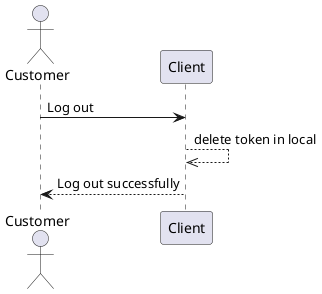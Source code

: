 @startuml logout
    actor Customer
    participant Client

    Customer -> Client: Log out
    Client -->> Client: delete token in local
    Customer <-- Client: Log out successfully
@enduml